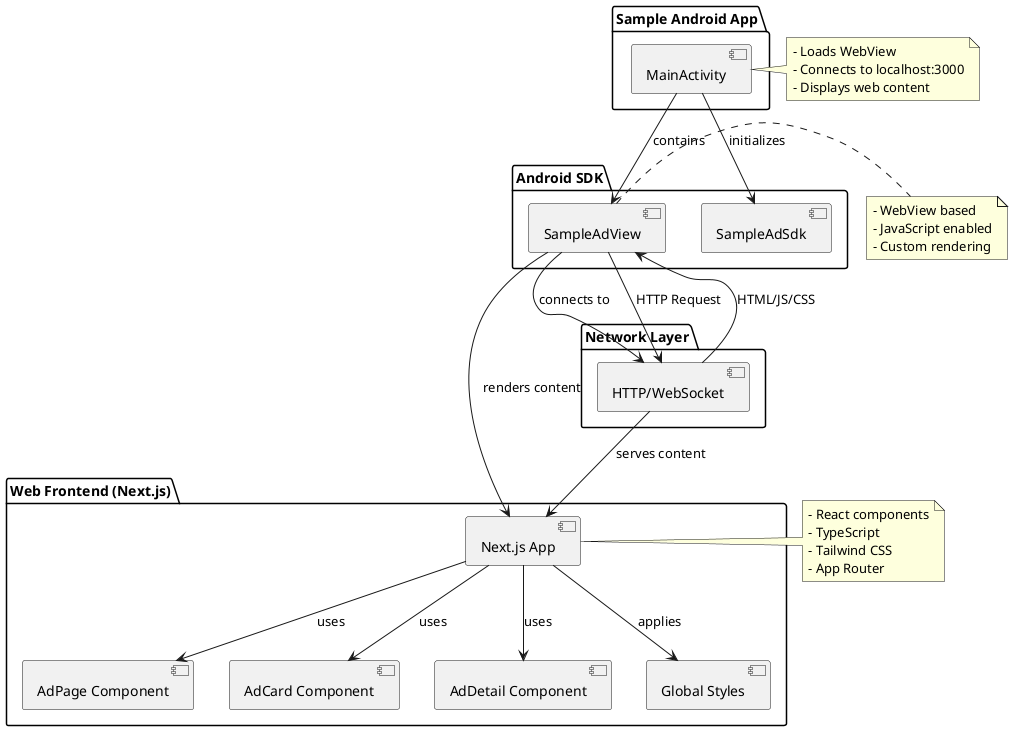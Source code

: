 @startuml NextJS-to-Android Architecture

!define RECTANGLE class

package "Web Frontend (Next.js)" {
    [Next.js App] as NextApp
    [AdPage Component] as AdPage
    [AdCard Component] as AdCard
    [AdDetail Component] as AdDetail
    [Global Styles] as Styles
}

package "Android SDK" {
    [SampleAdSdk] as SDK
    [SampleAdView] as AdView
}

package "Sample Android App" {
    [MainActivity] as MainActivity
}

package "Network Layer" {
    [HTTP/WebSocket] as Network
}

' Relationships
NextApp --> AdPage : uses
NextApp --> AdCard : uses
NextApp --> AdDetail : uses
NextApp --> Styles : applies

MainActivity --> AdView : contains
MainActivity --> SDK : initializes
AdView --> Network : connects to
Network --> NextApp : serves content

' Data Flow
AdView -down-> Network : HTTP Request
Network -up-> AdView : HTML/JS/CSS
AdView -right-> NextApp : renders content

' Component Details
note right of AdView
  - WebView based
  - JavaScript enabled
  - Custom rendering
end note

note right of NextApp
  - React components
  - TypeScript
  - Tailwind CSS
  - App Router
end note

note right of MainActivity
  - Loads WebView
  - Connects to localhost:3000
  - Displays web content
end note

@enduml